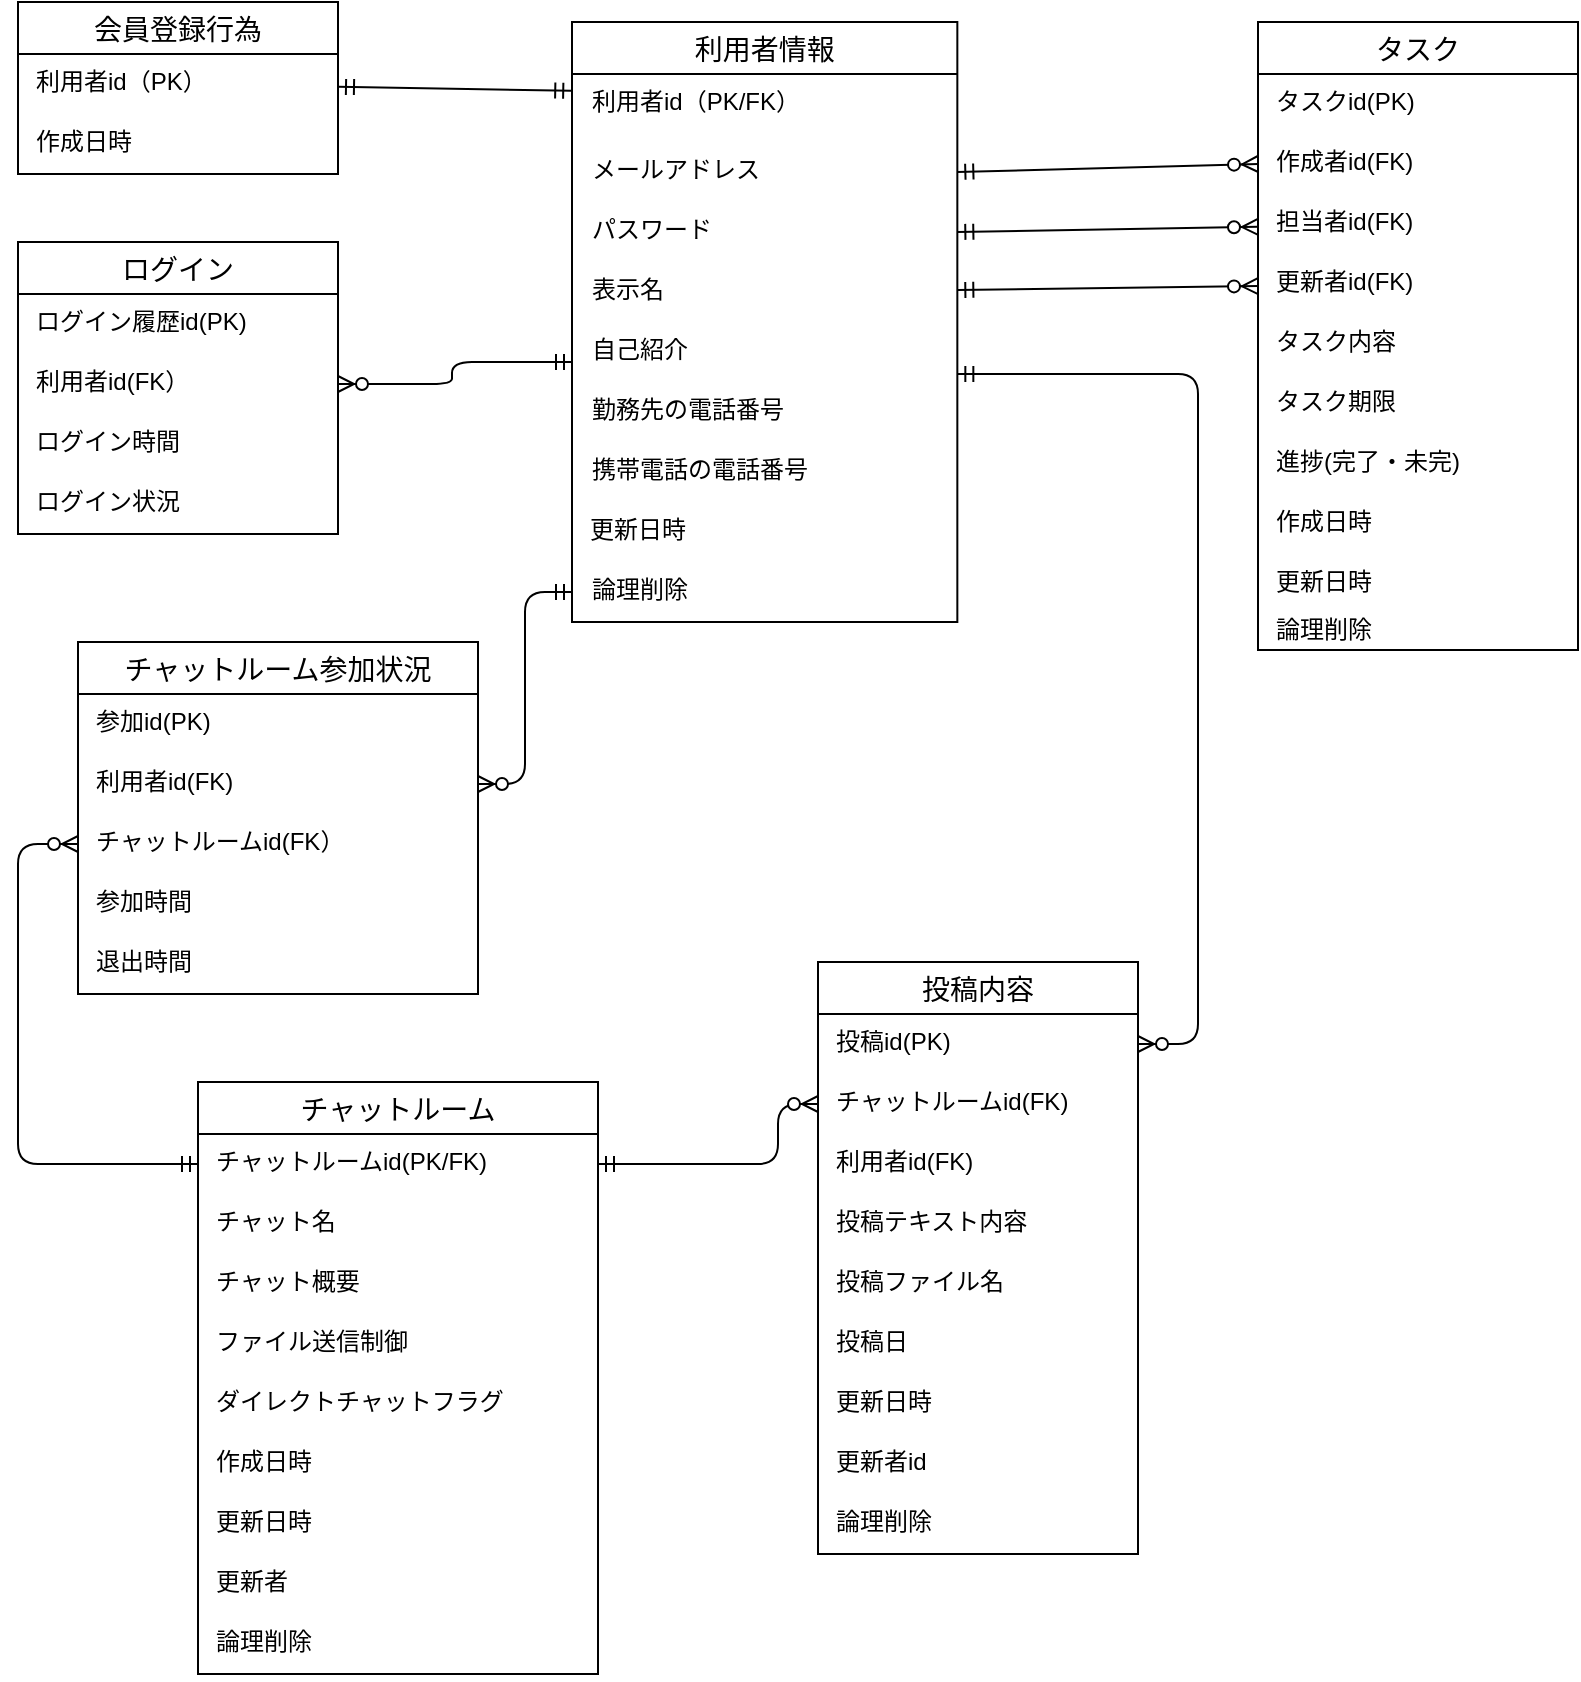 <mxfile version="13.6.5">
    <diagram id="a3JUaDs7XSauVLccwMSm" name="Page-1">
        <mxGraphModel dx="1230" dy="575" grid="1" gridSize="10" guides="1" tooltips="1" connect="1" arrows="1" fold="1" page="1" pageScale="1" pageWidth="827" pageHeight="1169" math="0" shadow="0">
            <root>
                <mxCell id="0"/>
                <mxCell id="1" parent="0"/>
                <mxCell id="2" value="会員登録行為" style="swimlane;fontStyle=0;childLayout=stackLayout;horizontal=1;startSize=26;horizontalStack=0;resizeParent=1;resizeParentMax=0;resizeLast=0;collapsible=1;marginBottom=0;align=center;fontSize=14;" parent="1" vertex="1">
                    <mxGeometry x="40" y="40" width="160" height="86" as="geometry"/>
                </mxCell>
                <mxCell id="3" value="利用者id（PK）" style="text;strokeColor=none;fillColor=none;spacingLeft=7;spacingRight=4;overflow=hidden;rotatable=0;points=[[0,0.5],[1,0.5]];portConstraint=eastwest;fontSize=12;" parent="2" vertex="1">
                    <mxGeometry y="26" width="160" height="30" as="geometry"/>
                </mxCell>
                <mxCell id="4" value="作成日時" style="text;strokeColor=none;fillColor=none;spacingLeft=7;spacingRight=4;overflow=hidden;rotatable=0;points=[[0,0.5],[1,0.5]];portConstraint=eastwest;fontSize=12;" parent="2" vertex="1">
                    <mxGeometry y="56" width="160" height="30" as="geometry"/>
                </mxCell>
                <mxCell id="70" value="" style="fontSize=12;html=1;endArrow=ERmandOne;startArrow=ERmandOne;entryX=-0.002;entryY=0.247;entryDx=0;entryDy=0;entryPerimeter=0;" parent="1" source="3" target="11" edge="1">
                    <mxGeometry width="100" height="100" relative="1" as="geometry">
                        <mxPoint x="180" y="320" as="sourcePoint"/>
                        <mxPoint x="340" y="81" as="targetPoint"/>
                    </mxGeometry>
                </mxCell>
                <mxCell id="10" value="利用者情報" style="swimlane;fontStyle=0;childLayout=stackLayout;horizontal=1;startSize=26;horizontalStack=0;resizeParent=1;resizeParentMax=0;resizeLast=0;collapsible=1;marginBottom=0;align=center;fontSize=14;" parent="1" vertex="1">
                    <mxGeometry x="317" y="50" width="192.67" height="300" as="geometry"/>
                </mxCell>
                <mxCell id="11" value="利用者id（PK/FK）" style="text;strokeColor=none;fillColor=none;spacingLeft=8;spacingRight=0;overflow=hidden;rotatable=0;points=[[0,0.5],[1,0.5]];portConstraint=eastwest;fontSize=12;aspect=fixed;" parent="10" vertex="1">
                    <mxGeometry y="26" width="192.67" height="34" as="geometry"/>
                </mxCell>
                <mxCell id="12" value="メールアドレス" style="text;strokeColor=none;fillColor=none;spacingLeft=8;spacingRight=0;overflow=hidden;rotatable=0;points=[[0,0.5],[1,0.5]];portConstraint=eastwest;fontSize=12;aspect=fixed;" parent="10" vertex="1">
                    <mxGeometry y="60" width="192.67" height="30" as="geometry"/>
                </mxCell>
                <mxCell id="13" value="パスワード" style="text;strokeColor=none;fillColor=none;spacingLeft=8;spacingRight=0;overflow=hidden;rotatable=0;points=[[0,0.5],[1,0.5]];portConstraint=eastwest;fontSize=12;aspect=fixed;" parent="10" vertex="1">
                    <mxGeometry y="90" width="192.67" height="30" as="geometry"/>
                </mxCell>
                <mxCell id="95" value="" style="edgeStyle=orthogonalEdgeStyle;fontSize=12;html=1;endArrow=ERzeroToMany;startArrow=ERmandOne;entryX=1;entryY=0.5;entryDx=0;entryDy=0;" parent="10" target="58" edge="1">
                    <mxGeometry width="100" height="100" relative="1" as="geometry">
                        <mxPoint y="170" as="sourcePoint"/>
                        <mxPoint x="100" y="70" as="targetPoint"/>
                        <Array as="points">
                            <mxPoint x="-60" y="170"/>
                            <mxPoint x="-60" y="181"/>
                        </Array>
                    </mxGeometry>
                </mxCell>
                <mxCell id="14" value="表示名" style="text;strokeColor=none;fillColor=none;spacingLeft=8;spacingRight=0;overflow=hidden;rotatable=0;points=[[0,0.5],[1,0.5]];portConstraint=eastwest;fontSize=12;aspect=fixed;" parent="10" vertex="1">
                    <mxGeometry y="120" width="192.67" height="30" as="geometry"/>
                </mxCell>
                <mxCell id="20" value="自己紹介" style="text;strokeColor=none;fillColor=none;spacingLeft=8;spacingRight=0;overflow=hidden;rotatable=0;points=[[0,0.5],[1,0.5]];portConstraint=eastwest;fontSize=12;aspect=fixed;" parent="10" vertex="1">
                    <mxGeometry y="150" width="192.67" height="30" as="geometry"/>
                </mxCell>
                <mxCell id="21" value="勤務先の電話番号" style="text;strokeColor=none;fillColor=none;spacingLeft=8;spacingRight=0;overflow=hidden;rotatable=0;points=[[0,0.5],[1,0.5]];portConstraint=eastwest;fontSize=12;aspect=fixed;" parent="10" vertex="1">
                    <mxGeometry y="180" width="192.67" height="30" as="geometry"/>
                </mxCell>
                <mxCell id="22" value="携帯電話の電話番号" style="text;strokeColor=none;fillColor=none;spacingLeft=8;spacingRight=0;overflow=hidden;rotatable=0;points=[[0,0.5],[1,0.5]];portConstraint=eastwest;fontSize=12;aspect=fixed;" parent="10" vertex="1">
                    <mxGeometry y="210" width="192.67" height="30" as="geometry"/>
                </mxCell>
                <mxCell id="80" value="更新日時" style="text;strokeColor=none;fillColor=none;spacingLeft=7;spacingRight=4;overflow=hidden;rotatable=0;points=[[0,0.5],[1,0.5]];portConstraint=eastwest;fontSize=12;" parent="10" vertex="1">
                    <mxGeometry y="240" width="192.67" height="30" as="geometry"/>
                </mxCell>
                <mxCell id="45" value="論理削除" style="text;strokeColor=none;fillColor=none;spacingLeft=8;spacingRight=0;overflow=hidden;rotatable=0;points=[[0,0.5],[1,0.5]];portConstraint=eastwest;fontSize=12;aspect=fixed;" parent="10" vertex="1">
                    <mxGeometry y="270" width="192.67" height="30" as="geometry"/>
                </mxCell>
                <mxCell id="6" value="ログイン" style="swimlane;fontStyle=0;childLayout=stackLayout;horizontal=1;startSize=26;horizontalStack=0;resizeParent=1;resizeParentMax=0;resizeLast=0;collapsible=1;marginBottom=0;align=center;fontSize=14;" parent="1" vertex="1">
                    <mxGeometry x="40" y="160" width="160" height="146" as="geometry"/>
                </mxCell>
                <mxCell id="7" value="ログイン履歴id(PK)" style="text;strokeColor=none;fillColor=none;spacingLeft=7;spacingRight=4;overflow=hidden;rotatable=0;points=[[0,0.5],[1,0.5]];portConstraint=eastwest;fontSize=12;" parent="6" vertex="1">
                    <mxGeometry y="26" width="160" height="30" as="geometry"/>
                </mxCell>
                <mxCell id="58" value="利用者id(FK）" style="text;strokeColor=none;fillColor=none;spacingLeft=7;spacingRight=4;overflow=hidden;rotatable=0;points=[[0,0.5],[1,0.5]];portConstraint=eastwest;fontSize=12;" parent="6" vertex="1">
                    <mxGeometry y="56" width="160" height="30" as="geometry"/>
                </mxCell>
                <mxCell id="8" value="ログイン時間" style="text;strokeColor=none;fillColor=none;spacingLeft=7;spacingRight=4;overflow=hidden;rotatable=0;points=[[0,0.5],[1,0.5]];portConstraint=eastwest;fontSize=12;" parent="6" vertex="1">
                    <mxGeometry y="86" width="160" height="30" as="geometry"/>
                </mxCell>
                <mxCell id="9" value="ログイン状況" style="text;strokeColor=none;fillColor=none;spacingLeft=7;spacingRight=4;overflow=hidden;rotatable=0;points=[[0,0.5],[1,0.5]];portConstraint=eastwest;fontSize=12;" parent="6" vertex="1">
                    <mxGeometry y="116" width="160" height="30" as="geometry"/>
                </mxCell>
                <mxCell id="90" value="" style="edgeStyle=orthogonalEdgeStyle;fontSize=12;html=1;endArrow=ERzeroToMany;startArrow=ERmandOne;" parent="1" source="45" target="48" edge="1">
                    <mxGeometry width="100" height="100" relative="1" as="geometry">
                        <mxPoint x="420" y="350" as="sourcePoint"/>
                        <mxPoint x="390" y="421" as="targetPoint"/>
                    </mxGeometry>
                </mxCell>
                <mxCell id="91" value="" style="edgeStyle=orthogonalEdgeStyle;fontSize=12;html=1;endArrow=ERzeroToMany;startArrow=ERmandOne;exitX=0;exitY=0.5;exitDx=0;exitDy=0;entryX=0;entryY=0.5;entryDx=0;entryDy=0;" parent="1" source="26" target="92" edge="1">
                    <mxGeometry width="100" height="100" relative="1" as="geometry">
                        <mxPoint x="40" y="650" as="sourcePoint"/>
                        <mxPoint x="190" y="475" as="targetPoint"/>
                        <Array as="points">
                            <mxPoint x="40" y="621"/>
                            <mxPoint x="40" y="461"/>
                        </Array>
                    </mxGeometry>
                </mxCell>
                <mxCell id="93" value="" style="fontSize=12;html=1;endArrow=ERzeroToMany;startArrow=ERmandOne;exitX=1;exitY=0.5;exitDx=0;exitDy=0;entryX=0;entryY=0.5;entryDx=0;entryDy=0;" parent="1" source="12" target="41" edge="1">
                    <mxGeometry width="100" height="100" relative="1" as="geometry">
                        <mxPoint x="490" y="270" as="sourcePoint"/>
                        <mxPoint x="620" y="123" as="targetPoint"/>
                    </mxGeometry>
                </mxCell>
                <mxCell id="94" value="" style="edgeStyle=orthogonalEdgeStyle;fontSize=12;html=1;endArrow=ERzeroToMany;startArrow=ERmandOne;exitX=1;exitY=0.5;exitDx=0;exitDy=0;entryX=0;entryY=0.5;entryDx=0;entryDy=0;" parent="1" source="26" target="74" edge="1">
                    <mxGeometry width="100" height="100" relative="1" as="geometry">
                        <mxPoint x="314" y="670" as="sourcePoint"/>
                        <mxPoint x="250" y="560" as="targetPoint"/>
                        <Array as="points">
                            <mxPoint x="420" y="621"/>
                            <mxPoint x="420" y="591"/>
                        </Array>
                    </mxGeometry>
                </mxCell>
                <mxCell id="96" value="" style="fontSize=12;html=1;endArrow=ERzeroToMany;startArrow=ERmandOne;exitX=1;exitY=0.5;exitDx=0;exitDy=0;" parent="1" source="13" target="37" edge="1">
                    <mxGeometry width="100" height="100" relative="1" as="geometry">
                        <mxPoint x="509.67" y="204" as="sourcePoint"/>
                        <mxPoint x="620" y="140" as="targetPoint"/>
                    </mxGeometry>
                </mxCell>
                <mxCell id="97" value="" style="fontSize=12;html=1;endArrow=ERzeroToMany;startArrow=ERmandOne;exitX=1;exitY=0.5;exitDx=0;exitDy=0;" parent="1" target="43" edge="1">
                    <mxGeometry width="100" height="100" relative="1" as="geometry">
                        <mxPoint x="509.67" y="184" as="sourcePoint"/>
                        <mxPoint x="620" y="180" as="targetPoint"/>
                    </mxGeometry>
                </mxCell>
                <mxCell id="99" value="" style="edgeStyle=orthogonalEdgeStyle;fontSize=12;html=1;endArrow=ERzeroToMany;startArrow=ERmandOne;entryX=1;entryY=0.5;entryDx=0;entryDy=0;" parent="1" target="67" edge="1">
                    <mxGeometry width="100" height="100" relative="1" as="geometry">
                        <mxPoint x="509.67" y="226" as="sourcePoint"/>
                        <mxPoint x="609.67" y="126" as="targetPoint"/>
                        <Array as="points">
                            <mxPoint x="630" y="226"/>
                            <mxPoint x="630" y="561"/>
                        </Array>
                    </mxGeometry>
                </mxCell>
                <mxCell id="35" value="タスク" style="swimlane;fontStyle=0;childLayout=stackLayout;horizontal=1;startSize=26;horizontalStack=0;resizeParent=1;resizeParentMax=0;resizeLast=0;collapsible=1;marginBottom=0;align=center;fontSize=14;" parent="1" vertex="1">
                    <mxGeometry x="660" y="50" width="160" height="314" as="geometry"/>
                </mxCell>
                <mxCell id="44" value="タスクid(PK)" style="text;strokeColor=none;fillColor=none;spacingLeft=7;spacingRight=4;overflow=hidden;rotatable=0;points=[[0,0.5],[1,0.5]];portConstraint=eastwest;fontSize=12;" parent="35" vertex="1">
                    <mxGeometry y="26" width="160" height="30" as="geometry"/>
                </mxCell>
                <mxCell id="41" value="作成者id(FK)" style="text;strokeColor=none;fillColor=none;spacingLeft=7;spacingRight=4;overflow=hidden;rotatable=0;points=[[0,0.5],[1,0.5]];portConstraint=eastwest;fontSize=12;" parent="35" vertex="1">
                    <mxGeometry y="56" width="160" height="30" as="geometry"/>
                </mxCell>
                <mxCell id="37" value="担当者id(FK)" style="text;strokeColor=none;fillColor=none;spacingLeft=7;spacingRight=4;overflow=hidden;rotatable=0;points=[[0,0.5],[1,0.5]];portConstraint=eastwest;fontSize=12;" parent="35" vertex="1">
                    <mxGeometry y="86" width="160" height="30" as="geometry"/>
                </mxCell>
                <mxCell id="43" value="更新者id(FK)" style="text;strokeColor=none;fillColor=none;spacingLeft=7;spacingRight=4;overflow=hidden;rotatable=0;points=[[0,0.5],[1,0.5]];portConstraint=eastwest;fontSize=12;" parent="35" vertex="1">
                    <mxGeometry y="116" width="160" height="30" as="geometry"/>
                </mxCell>
                <mxCell id="36" value="タスク内容" style="text;strokeColor=none;fillColor=none;spacingLeft=7;spacingRight=4;overflow=hidden;rotatable=0;points=[[0,0.5],[1,0.5]];portConstraint=eastwest;fontSize=12;" parent="35" vertex="1">
                    <mxGeometry y="146" width="160" height="30" as="geometry"/>
                </mxCell>
                <mxCell id="38" value="タスク期限" style="text;strokeColor=none;fillColor=none;spacingLeft=7;spacingRight=4;overflow=hidden;rotatable=0;points=[[0,0.5],[1,0.5]];portConstraint=eastwest;fontSize=12;" parent="35" vertex="1">
                    <mxGeometry y="176" width="160" height="30" as="geometry"/>
                </mxCell>
                <mxCell id="39" value="進捗(完了・未完)" style="text;strokeColor=none;fillColor=none;spacingLeft=7;spacingRight=4;overflow=hidden;rotatable=0;points=[[0,0.5],[1,0.5]];portConstraint=eastwest;fontSize=12;" parent="35" vertex="1">
                    <mxGeometry y="206" width="160" height="30" as="geometry"/>
                </mxCell>
                <mxCell id="40" value="作成日時" style="text;strokeColor=none;fillColor=none;spacingLeft=7;spacingRight=4;overflow=hidden;rotatable=0;points=[[0,0.5],[1,0.5]];portConstraint=eastwest;fontSize=12;" parent="35" vertex="1">
                    <mxGeometry y="236" width="160" height="30" as="geometry"/>
                </mxCell>
                <mxCell id="42" value="更新日時" style="text;strokeColor=none;fillColor=none;spacingLeft=7;spacingRight=4;overflow=hidden;rotatable=0;points=[[0,0.5],[1,0.5]];portConstraint=eastwest;fontSize=12;" parent="35" vertex="1">
                    <mxGeometry y="266" width="160" height="24" as="geometry"/>
                </mxCell>
                <mxCell id="76" value="論理削除" style="text;strokeColor=none;fillColor=none;spacingLeft=7;spacingRight=4;overflow=hidden;rotatable=0;points=[[0,0.5],[1,0.5]];portConstraint=eastwest;fontSize=12;" parent="35" vertex="1">
                    <mxGeometry y="290" width="160" height="24" as="geometry"/>
                </mxCell>
                <mxCell id="25" value="チャットルーム" style="swimlane;fontStyle=0;childLayout=stackLayout;horizontal=1;startSize=26;horizontalStack=0;resizeParent=1;resizeParentMax=0;resizeLast=0;collapsible=1;marginBottom=0;align=center;fontSize=14;" parent="1" vertex="1">
                    <mxGeometry x="130" y="580" width="200" height="296" as="geometry"/>
                </mxCell>
                <mxCell id="26" value="チャットルームid(PK/FK)" style="text;strokeColor=none;fillColor=none;spacingLeft=7;spacingRight=4;overflow=hidden;rotatable=0;points=[[0,0.5],[1,0.5]];portConstraint=eastwest;fontSize=12;" parent="25" vertex="1">
                    <mxGeometry y="26" width="200" height="30" as="geometry"/>
                </mxCell>
                <mxCell id="51" value="チャット名" style="text;strokeColor=none;fillColor=none;spacingLeft=7;spacingRight=4;overflow=hidden;rotatable=0;points=[[0,0.5],[1,0.5]];portConstraint=eastwest;fontSize=12;" parent="25" vertex="1">
                    <mxGeometry y="56" width="200" height="30" as="geometry"/>
                </mxCell>
                <mxCell id="27" value="チャット概要" style="text;strokeColor=none;fillColor=none;spacingLeft=7;spacingRight=4;overflow=hidden;rotatable=0;points=[[0,0.5],[1,0.5]];portConstraint=eastwest;fontSize=12;" parent="25" vertex="1">
                    <mxGeometry y="86" width="200" height="30" as="geometry"/>
                </mxCell>
                <mxCell id="28" value="ファイル送信制御" style="text;strokeColor=none;fillColor=none;spacingLeft=7;spacingRight=4;overflow=hidden;rotatable=0;points=[[0,0.5],[1,0.5]];portConstraint=eastwest;fontSize=12;" parent="25" vertex="1">
                    <mxGeometry y="116" width="200" height="30" as="geometry"/>
                </mxCell>
                <mxCell id="77" value="ダイレクトチャットフラグ" style="text;strokeColor=none;fillColor=none;spacingLeft=7;spacingRight=4;overflow=hidden;rotatable=0;points=[[0,0.5],[1,0.5]];portConstraint=eastwest;fontSize=12;" parent="25" vertex="1">
                    <mxGeometry y="146" width="200" height="30" as="geometry"/>
                </mxCell>
                <mxCell id="102" value="作成日時" style="text;strokeColor=none;fillColor=none;spacingLeft=7;spacingRight=4;overflow=hidden;rotatable=0;points=[[0,0.5],[1,0.5]];portConstraint=eastwest;fontSize=12;" vertex="1" parent="25">
                    <mxGeometry y="176" width="200" height="30" as="geometry"/>
                </mxCell>
                <mxCell id="101" value="更新日時" style="text;strokeColor=none;fillColor=none;spacingLeft=7;spacingRight=4;overflow=hidden;rotatable=0;points=[[0,0.5],[1,0.5]];portConstraint=eastwest;fontSize=12;" vertex="1" parent="25">
                    <mxGeometry y="206" width="200" height="30" as="geometry"/>
                </mxCell>
                <mxCell id="103" value="更新者" style="text;strokeColor=none;fillColor=none;spacingLeft=7;spacingRight=4;overflow=hidden;rotatable=0;points=[[0,0.5],[1,0.5]];portConstraint=eastwest;fontSize=12;" vertex="1" parent="25">
                    <mxGeometry y="236" width="200" height="30" as="geometry"/>
                </mxCell>
                <mxCell id="81" value="論理削除" style="text;strokeColor=none;fillColor=none;spacingLeft=7;spacingRight=4;overflow=hidden;rotatable=0;points=[[0,0.5],[1,0.5]];portConstraint=eastwest;fontSize=12;" parent="25" vertex="1">
                    <mxGeometry y="266" width="200" height="30" as="geometry"/>
                </mxCell>
                <mxCell id="30" value="投稿内容" style="swimlane;fontStyle=0;childLayout=stackLayout;horizontal=1;startSize=26;horizontalStack=0;resizeParent=1;resizeParentMax=0;resizeLast=0;collapsible=1;marginBottom=0;align=center;fontSize=14;" parent="1" vertex="1">
                    <mxGeometry x="440" y="520" width="160" height="296" as="geometry"/>
                </mxCell>
                <mxCell id="67" value="投稿id(PK)" style="text;strokeColor=none;fillColor=none;spacingLeft=7;spacingRight=4;overflow=hidden;rotatable=0;points=[[0,0.5],[1,0.5]];portConstraint=eastwest;fontSize=12;" parent="30" vertex="1">
                    <mxGeometry y="26" width="160" height="30" as="geometry"/>
                </mxCell>
                <mxCell id="74" value="チャットルームid(FK)" style="text;strokeColor=none;fillColor=none;spacingLeft=7;spacingRight=4;overflow=hidden;rotatable=0;points=[[0,0.5],[1,0.5]];portConstraint=eastwest;fontSize=12;" parent="30" vertex="1">
                    <mxGeometry y="56" width="160" height="30" as="geometry"/>
                </mxCell>
                <mxCell id="68" value="利用者id(FK)" style="text;strokeColor=none;fillColor=none;spacingLeft=7;spacingRight=4;overflow=hidden;rotatable=0;points=[[0,0.5],[1,0.5]];portConstraint=eastwest;fontSize=12;" parent="30" vertex="1">
                    <mxGeometry y="86" width="160" height="30" as="geometry"/>
                </mxCell>
                <mxCell id="32" value="投稿テキスト内容" style="text;strokeColor=none;fillColor=none;spacingLeft=7;spacingRight=4;overflow=hidden;rotatable=0;points=[[0,0.5],[1,0.5]];portConstraint=eastwest;fontSize=12;" parent="30" vertex="1">
                    <mxGeometry y="116" width="160" height="30" as="geometry"/>
                </mxCell>
                <mxCell id="31" value="投稿ファイル名" style="text;strokeColor=none;fillColor=none;spacingLeft=7;spacingRight=4;overflow=hidden;rotatable=0;points=[[0,0.5],[1,0.5]];portConstraint=eastwest;fontSize=12;" parent="30" vertex="1">
                    <mxGeometry y="146" width="160" height="30" as="geometry"/>
                </mxCell>
                <mxCell id="33" value="投稿日" style="text;strokeColor=none;fillColor=none;spacingLeft=7;spacingRight=4;overflow=hidden;rotatable=0;points=[[0,0.5],[1,0.5]];portConstraint=eastwest;fontSize=12;" parent="30" vertex="1">
                    <mxGeometry y="176" width="160" height="30" as="geometry"/>
                </mxCell>
                <mxCell id="73" value="更新日時" style="text;strokeColor=none;fillColor=none;spacingLeft=7;spacingRight=4;overflow=hidden;rotatable=0;points=[[0,0.5],[1,0.5]];portConstraint=eastwest;fontSize=12;" parent="30" vertex="1">
                    <mxGeometry y="206" width="160" height="30" as="geometry"/>
                </mxCell>
                <mxCell id="82" value="更新者id" style="text;strokeColor=none;fillColor=none;spacingLeft=7;spacingRight=4;overflow=hidden;rotatable=0;points=[[0,0.5],[1,0.5]];portConstraint=eastwest;fontSize=12;" parent="30" vertex="1">
                    <mxGeometry y="236" width="160" height="30" as="geometry"/>
                </mxCell>
                <mxCell id="100" value="論理削除" style="text;strokeColor=none;fillColor=none;spacingLeft=7;spacingRight=4;overflow=hidden;rotatable=0;points=[[0,0.5],[1,0.5]];portConstraint=eastwest;fontSize=12;" vertex="1" parent="30">
                    <mxGeometry y="266" width="160" height="30" as="geometry"/>
                </mxCell>
                <mxCell id="46" value="チャットルーム参加状況" style="swimlane;fontStyle=0;childLayout=stackLayout;horizontal=1;startSize=26;horizontalStack=0;resizeParent=1;resizeParentMax=0;resizeLast=0;collapsible=1;marginBottom=0;align=center;fontSize=14;" parent="1" vertex="1">
                    <mxGeometry x="70" y="360" width="200" height="176" as="geometry"/>
                </mxCell>
                <mxCell id="71" value="参加id(PK)" style="text;strokeColor=none;fillColor=none;spacingLeft=7;spacingRight=4;overflow=hidden;rotatable=0;points=[[0,0.5],[1,0.5]];portConstraint=eastwest;fontSize=12;" parent="46" vertex="1">
                    <mxGeometry y="26" width="200" height="30" as="geometry"/>
                </mxCell>
                <mxCell id="48" value="利用者id(FK)" style="text;strokeColor=none;fillColor=none;spacingLeft=7;spacingRight=4;overflow=hidden;rotatable=0;points=[[0,0.5],[1,0.5]];portConstraint=eastwest;fontSize=12;" parent="46" vertex="1">
                    <mxGeometry y="56" width="200" height="30" as="geometry"/>
                </mxCell>
                <mxCell id="92" value="チャットルームid(FK）" style="text;strokeColor=none;fillColor=none;spacingLeft=7;spacingRight=4;overflow=hidden;rotatable=0;points=[[0,0.5],[1,0.5]];portConstraint=eastwest;fontSize=12;" parent="46" vertex="1">
                    <mxGeometry y="86" width="200" height="30" as="geometry"/>
                </mxCell>
                <mxCell id="49" value="参加時間" style="text;strokeColor=none;fillColor=none;spacingLeft=7;spacingRight=4;overflow=hidden;rotatable=0;points=[[0,0.5],[1,0.5]];portConstraint=eastwest;fontSize=12;" parent="46" vertex="1">
                    <mxGeometry y="116" width="200" height="30" as="geometry"/>
                </mxCell>
                <mxCell id="50" value="退出時間" style="text;strokeColor=none;fillColor=none;spacingLeft=7;spacingRight=4;overflow=hidden;rotatable=0;points=[[0,0.5],[1,0.5]];portConstraint=eastwest;fontSize=12;" parent="46" vertex="1">
                    <mxGeometry y="146" width="200" height="30" as="geometry"/>
                </mxCell>
            </root>
        </mxGraphModel>
    </diagram>
</mxfile>